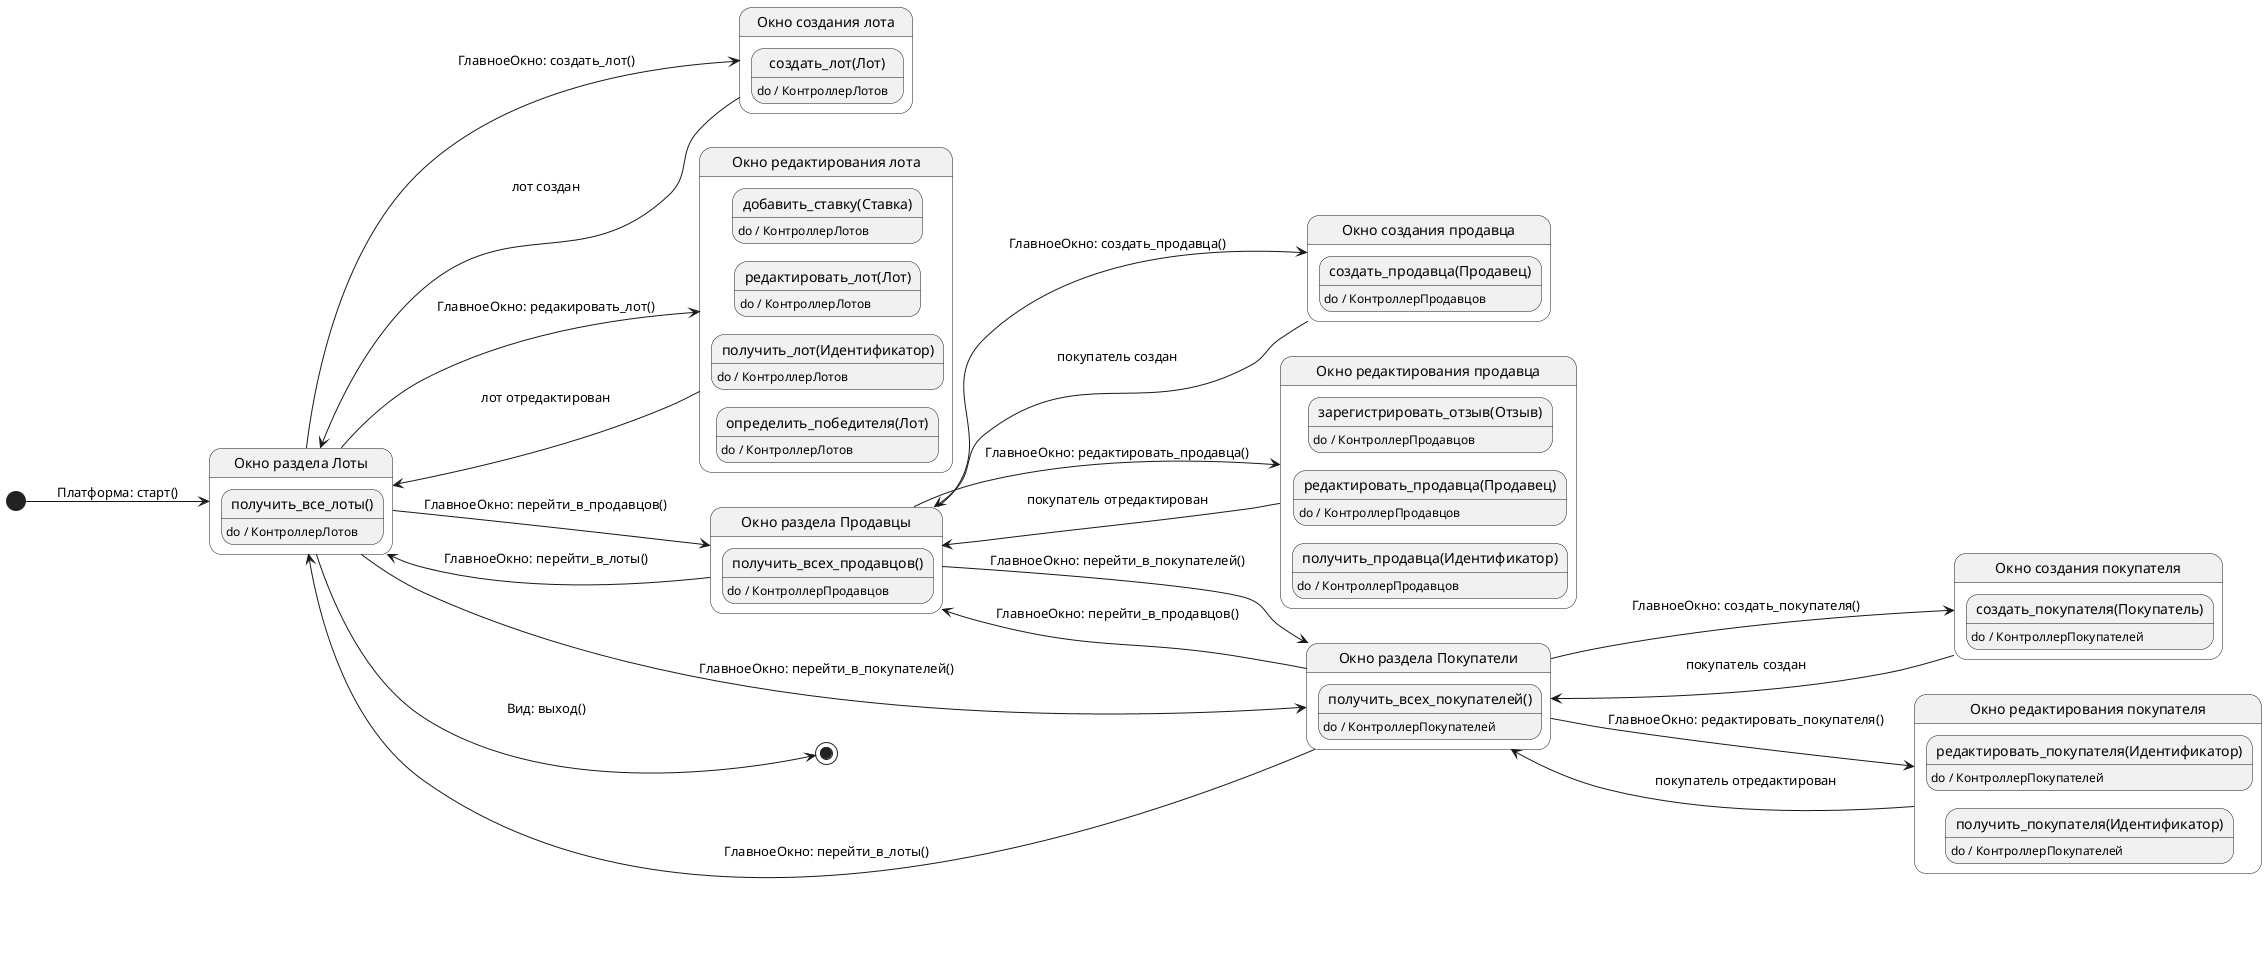 @startuml

left to right direction

state "Окно раздела Лоты"       as lots    {
    "получить_все_лоты()": do / КонтроллерЛотов
}

state "Окно создания лота" as create_lot {
    "создать_лот(Лот)": do / КонтроллерЛотов
}

state "Окно редактирования лота" as edit_lot {
    "определить_победителя(Лот)": do / КонтроллерЛотов
    "получить_лот(Идентификатор)": do / КонтроллерЛотов
    "редактировать_лот(Лот)": do / КонтроллерЛотов
    "добавить_ставку(Ставка)": do / КонтроллерЛотов
}

state "Окно раздела Продавцы"   as sellers {
    "получить_всех_продавцов()": do / КонтроллерПродавцов
}

state "Окно создания продавца" as create_seller {
    "создать_продавца(Продавец)": do / КонтроллерПродавцов
}

state "Окно редактирования продавца" as edit_seller {
    "получить_продавца(Идентификатор)": do / КонтроллерПродавцов
    "редактировать_продавца(Продавец)": do / КонтроллерПродавцов
    "зарегистрировать_отзыв(Отзыв)": do / КонтроллерПродавцов
}

state "Окно раздела Покупатели" as buyers  {
    "получить_всех_покупателей()": do / КонтроллерПокупателей
}

state "Окно создания покупателя" as create_buyer {
    "создать_покупателя(Покупатель)": do / КонтроллерПокупателей
}

state "Окно редактирования покупателя" as edit_buyer {
    "получить_покупателя(Идентификатор)": do / КонтроллерПокупателей
    "редактировать_покупателя(Идентификатор)": do / КонтроллерПокупателей
}

[*] --> lots: Платформа: старт()
lots --> [*]: Вид: выход()

lots --> sellers: ГлавноеОкно: перейти_в_продавцов()
sellers --> lots: ГлавноеОкно: перейти_в_лоты()

lots --> buyers: ГлавноеОкно: перейти_в_покупателей()
buyers --> lots: ГлавноеОкно: перейти_в_лоты()

buyers --> sellers: ГлавноеОкно: перейти_в_продавцов()
sellers --> buyers: ГлавноеОкно: перейти_в_покупателей()

lots --> create_lot: ГлавноеОкно: создать_лот()
lots --> edit_lot: ГлавноеОкно: редакировать_лот()

sellers --> create_seller: ГлавноеОкно: создать_продавца()
sellers --> edit_seller: ГлавноеОкно: редактировать_продавца()

buyers --> create_buyer: ГлавноеОкно: создать_покупателя()
buyers --> edit_buyer: ГлавноеОкно: редактировать_покупателя()

create_lot --> lots: лот создан
edit_lot --> lots: лот отредактирован
create_buyer --> buyers: покупатель создан
edit_buyer --> buyers: покупатель отредактирован
create_seller --> sellers: покупатель создан
edit_seller --> sellers: покупатель отредактирован

@enduml